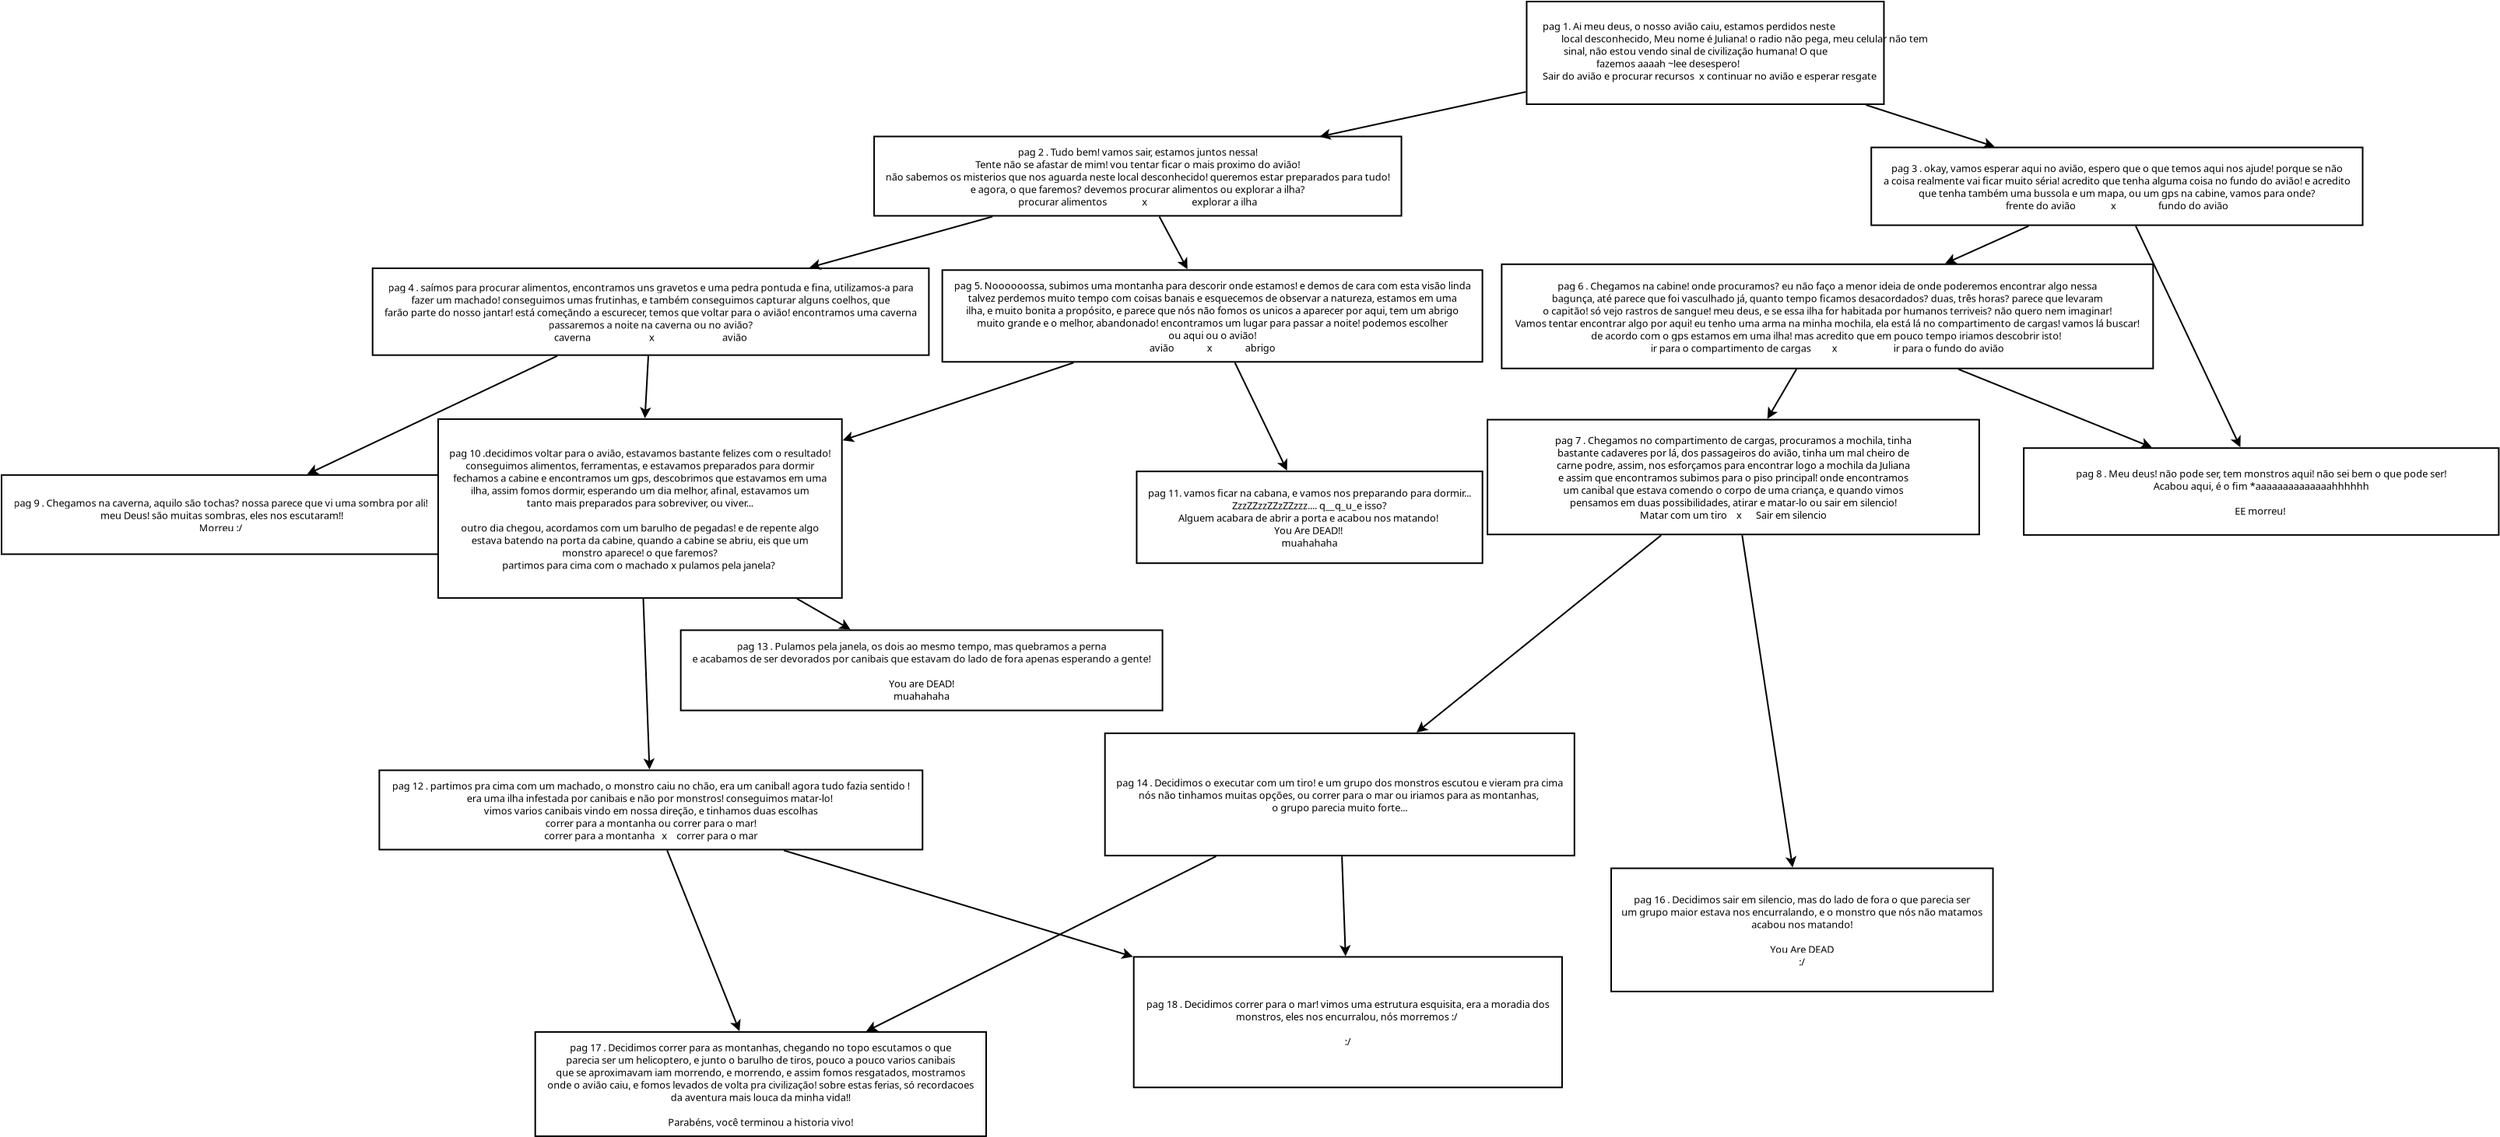 <?xml version="1.0" encoding="UTF-8"?>
<dia:diagram xmlns:dia="http://www.lysator.liu.se/~alla/dia/">
  <dia:layer name="Segundo Plano" visible="true" active="true">
    <dia:object type="Flowchart - Box" version="0" id="O0">
      <dia:attribute name="obj_pos">
        <dia:point val="25,-1.7"/>
      </dia:attribute>
      <dia:attribute name="obj_bb">
        <dia:rectangle val="24.95,-1.75;48,4.95"/>
      </dia:attribute>
      <dia:attribute name="elem_corner">
        <dia:point val="25,-1.7"/>
      </dia:attribute>
      <dia:attribute name="elem_width">
        <dia:real val="22.95"/>
      </dia:attribute>
      <dia:attribute name="elem_height">
        <dia:real val="6.6"/>
      </dia:attribute>
      <dia:attribute name="show_background">
        <dia:boolean val="true"/>
      </dia:attribute>
      <dia:attribute name="padding">
        <dia:real val="0.5"/>
      </dia:attribute>
      <dia:attribute name="text">
        <dia:composite type="text">
          <dia:attribute name="string">
            <dia:string>##</dia:string>
          </dia:attribute>
          <dia:attribute name="font">
            <dia:font family="sans" style="0" name="Helvetica"/>
          </dia:attribute>
          <dia:attribute name="height">
            <dia:real val="0.8"/>
          </dia:attribute>
          <dia:attribute name="pos">
            <dia:point val="36.475,1.84"/>
          </dia:attribute>
          <dia:attribute name="color">
            <dia:color val="#000000"/>
          </dia:attribute>
          <dia:attribute name="alignment">
            <dia:enum val="1"/>
          </dia:attribute>
        </dia:composite>
      </dia:attribute>
    </dia:object>
    <dia:object type="Standard - Text" version="1" id="O1">
      <dia:attribute name="obj_pos">
        <dia:point val="26.025,0.125"/>
      </dia:attribute>
      <dia:attribute name="obj_bb">
        <dia:rectangle val="26.025,-0.534;50.387,3.496"/>
      </dia:attribute>
      <dia:attribute name="text">
        <dia:composite type="text">
          <dia:attribute name="string">
            <dia:string>#pag 1. Ai meu deus, o nosso avião caiu, estamos perdidos neste
        local desconhecido, Meu nome é Juliana! o radio não pega, meu celular não tem
         sinal, não estou vendo sinal de civilização humana! O que
                       fazemos aaaah ~lee desespero!
Sair do avião e procurar recursos  x continuar no avião e esperar resgate #</dia:string>
          </dia:attribute>
          <dia:attribute name="font">
            <dia:font family="sans" style="0" name="Helvetica"/>
          </dia:attribute>
          <dia:attribute name="height">
            <dia:real val="0.8"/>
          </dia:attribute>
          <dia:attribute name="pos">
            <dia:point val="26.025,0.125"/>
          </dia:attribute>
          <dia:attribute name="color">
            <dia:color val="#000000"/>
          </dia:attribute>
          <dia:attribute name="alignment">
            <dia:enum val="0"/>
          </dia:attribute>
        </dia:composite>
      </dia:attribute>
      <dia:attribute name="valign">
        <dia:enum val="3"/>
      </dia:attribute>
    </dia:object>
    <dia:object type="Flowchart - Box" version="0" id="O2">
      <dia:attribute name="obj_pos">
        <dia:point val="-15.914,6.975"/>
      </dia:attribute>
      <dia:attribute name="obj_bb">
        <dia:rectangle val="-15.963,6.925;15.999,12.125"/>
      </dia:attribute>
      <dia:attribute name="elem_corner">
        <dia:point val="-15.914,6.975"/>
      </dia:attribute>
      <dia:attribute name="elem_width">
        <dia:real val="31.863"/>
      </dia:attribute>
      <dia:attribute name="elem_height">
        <dia:real val="5.1"/>
      </dia:attribute>
      <dia:attribute name="show_background">
        <dia:boolean val="true"/>
      </dia:attribute>
      <dia:attribute name="padding">
        <dia:real val="0.5"/>
      </dia:attribute>
      <dia:attribute name="text">
        <dia:composite type="text">
          <dia:attribute name="string">
            <dia:string>#pag 2 . Tudo bem! vamos sair, estamos juntos nessa!
Tente não se afastar de mim! vou tentar ficar o mais proximo do avião!
não sabemos os misterios que nos aguarda neste local desconhecido! queremos estar preparados para tudo!
e agora, o que faremos? devemos procurar alimentos ou explorar a ilha?
procurar alimentos               x                   explorar a ilha#</dia:string>
          </dia:attribute>
          <dia:attribute name="font">
            <dia:font family="sans" style="0" name="Helvetica"/>
          </dia:attribute>
          <dia:attribute name="height">
            <dia:real val="0.8"/>
          </dia:attribute>
          <dia:attribute name="pos">
            <dia:point val="0.018,8.165"/>
          </dia:attribute>
          <dia:attribute name="color">
            <dia:color val="#000000"/>
          </dia:attribute>
          <dia:attribute name="alignment">
            <dia:enum val="1"/>
          </dia:attribute>
        </dia:composite>
      </dia:attribute>
    </dia:object>
    <dia:object type="Standard - Line" version="0" id="O3">
      <dia:attribute name="obj_pos">
        <dia:point val="24.95,4.105"/>
      </dia:attribute>
      <dia:attribute name="obj_bb">
        <dia:rectangle val="11.586,4.046;25.01,7.21"/>
      </dia:attribute>
      <dia:attribute name="conn_endpoints">
        <dia:point val="24.95,4.105"/>
        <dia:point val="11.695,6.986"/>
      </dia:attribute>
      <dia:attribute name="numcp">
        <dia:int val="1"/>
      </dia:attribute>
      <dia:attribute name="end_arrow">
        <dia:enum val="22"/>
      </dia:attribute>
      <dia:attribute name="end_arrow_length">
        <dia:real val="0.5"/>
      </dia:attribute>
      <dia:attribute name="end_arrow_width">
        <dia:real val="0.5"/>
      </dia:attribute>
      <dia:connections>
        <dia:connection handle="0" to="O0" connection="16"/>
        <dia:connection handle="1" to="O2" connection="16"/>
      </dia:connections>
    </dia:object>
    <dia:object type="Flowchart - Box" version="0" id="O4">
      <dia:attribute name="obj_pos">
        <dia:point val="47.937,7.679"/>
      </dia:attribute>
      <dia:attribute name="obj_bb">
        <dia:rectangle val="47.887,7.629;77.955,12.729"/>
      </dia:attribute>
      <dia:attribute name="elem_corner">
        <dia:point val="47.937,7.679"/>
      </dia:attribute>
      <dia:attribute name="elem_width">
        <dia:real val="29.968"/>
      </dia:attribute>
      <dia:attribute name="elem_height">
        <dia:real val="5"/>
      </dia:attribute>
      <dia:attribute name="show_background">
        <dia:boolean val="true"/>
      </dia:attribute>
      <dia:attribute name="padding">
        <dia:real val="0.5"/>
      </dia:attribute>
      <dia:attribute name="text">
        <dia:composite type="text">
          <dia:attribute name="string">
            <dia:string>#pag 3 . okay, vamos esperar aqui no avião, espero que o que temos aqui nos ajude! porque se não
a coisa realmente vai ficar muito séria! acredito que tenha alguma coisa no fundo do avião! e acredito
que tenha também uma bussola e um mapa, ou um gps na cabine, vamos para onde?
frente do avião               x                  fundo do avião#</dia:string>
          </dia:attribute>
          <dia:attribute name="font">
            <dia:font family="sans" style="0" name="Helvetica"/>
          </dia:attribute>
          <dia:attribute name="height">
            <dia:real val="0.8"/>
          </dia:attribute>
          <dia:attribute name="pos">
            <dia:point val="62.921,9.219"/>
          </dia:attribute>
          <dia:attribute name="color">
            <dia:color val="#000000"/>
          </dia:attribute>
          <dia:attribute name="alignment">
            <dia:enum val="1"/>
          </dia:attribute>
        </dia:composite>
      </dia:attribute>
    </dia:object>
    <dia:object type="Flowchart - Box" version="0" id="O5">
      <dia:attribute name="obj_pos">
        <dia:point val="56.934,27.008"/>
      </dia:attribute>
      <dia:attribute name="obj_bb">
        <dia:rectangle val="56.884,26.958;87.496,32.643"/>
      </dia:attribute>
      <dia:attribute name="elem_corner">
        <dia:point val="56.934,27.008"/>
      </dia:attribute>
      <dia:attribute name="elem_width">
        <dia:real val="30.513"/>
      </dia:attribute>
      <dia:attribute name="elem_height">
        <dia:real val="5.585"/>
      </dia:attribute>
      <dia:attribute name="show_background">
        <dia:boolean val="true"/>
      </dia:attribute>
      <dia:attribute name="padding">
        <dia:real val="0.5"/>
      </dia:attribute>
      <dia:attribute name="text">
        <dia:composite type="text">
          <dia:attribute name="string">
            <dia:string>#pag 8 . Meu deus! não pode ser, tem monstros aqui! não sei bem o que pode ser!
Acabou aqui, é o fim *aaaaaaaaaaaaaahhhhhh

EE morreu! #</dia:string>
          </dia:attribute>
          <dia:attribute name="font">
            <dia:font family="sans" style="0" name="Helvetica"/>
          </dia:attribute>
          <dia:attribute name="height">
            <dia:real val="0.8"/>
          </dia:attribute>
          <dia:attribute name="pos">
            <dia:point val="72.19,28.841"/>
          </dia:attribute>
          <dia:attribute name="color">
            <dia:color val="#000000"/>
          </dia:attribute>
          <dia:attribute name="alignment">
            <dia:enum val="1"/>
          </dia:attribute>
        </dia:composite>
      </dia:attribute>
    </dia:object>
    <dia:object type="Flowchart - Box" version="0" id="O6">
      <dia:attribute name="obj_pos">
        <dia:point val="24.404,15.188"/>
      </dia:attribute>
      <dia:attribute name="obj_bb">
        <dia:rectangle val="24.354,15.138;64.284,21.938"/>
      </dia:attribute>
      <dia:attribute name="elem_corner">
        <dia:point val="24.404,15.188"/>
      </dia:attribute>
      <dia:attribute name="elem_width">
        <dia:real val="39.83"/>
      </dia:attribute>
      <dia:attribute name="elem_height">
        <dia:real val="6.7"/>
      </dia:attribute>
      <dia:attribute name="show_background">
        <dia:boolean val="true"/>
      </dia:attribute>
      <dia:attribute name="padding">
        <dia:real val="0.5"/>
      </dia:attribute>
      <dia:attribute name="text">
        <dia:composite type="text">
          <dia:attribute name="string">
            <dia:string>#pag 6 . Chegamos na cabine! onde procuramos? eu não faço a menor ideia de onde poderemos encontrar algo nessa
bagunça, até parece que foi vasculhado já, quanto tempo ficamos desacordados? duas, três horas? parece que levaram
o capitão! só vejo rastros de sangue! meu deus, e se essa ilha for habitada por humanos terriveis? não quero nem imaginar!
Vamos tentar encontrar algo por aqui! eu tenho uma arma na minha mochila, ela está lá no compartimento de cargas! vamos lá buscar!
de acordo com o gps estamos em uma ilha! mas acredito que em pouco tempo iriamos descobrir isto! 
ir para o compartimento de cargas         x                        ir para o fundo do avião#</dia:string>
          </dia:attribute>
          <dia:attribute name="font">
            <dia:font family="sans" style="0" name="Helvetica"/>
          </dia:attribute>
          <dia:attribute name="height">
            <dia:real val="0.8"/>
          </dia:attribute>
          <dia:attribute name="pos">
            <dia:point val="44.319,16.778"/>
          </dia:attribute>
          <dia:attribute name="color">
            <dia:color val="#000000"/>
          </dia:attribute>
          <dia:attribute name="alignment">
            <dia:enum val="1"/>
          </dia:attribute>
        </dia:composite>
      </dia:attribute>
    </dia:object>
    <dia:object type="Flowchart - Box" version="0" id="O7">
      <dia:attribute name="obj_pos">
        <dia:point val="-11.562,15.564"/>
      </dia:attribute>
      <dia:attribute name="obj_bb">
        <dia:rectangle val="-11.612,15.514;21.231,21.514"/>
      </dia:attribute>
      <dia:attribute name="elem_corner">
        <dia:point val="-11.562,15.564"/>
      </dia:attribute>
      <dia:attribute name="elem_width">
        <dia:real val="32.742"/>
      </dia:attribute>
      <dia:attribute name="elem_height">
        <dia:real val="5.9"/>
      </dia:attribute>
      <dia:attribute name="show_background">
        <dia:boolean val="true"/>
      </dia:attribute>
      <dia:attribute name="padding">
        <dia:real val="0.5"/>
      </dia:attribute>
      <dia:attribute name="text">
        <dia:composite type="text">
          <dia:attribute name="string">
            <dia:string>#pag 5. Noooooossa, subimos uma montanha para descorir onde estamos! e demos de cara com esta visão linda
talvez perdemos muito tempo com coisas banais e esquecemos de observar a natureza, estamos em uma
ilha, e muito bonita a propósito, e parece que nós não fomos os unicos a aparecer por aqui, tem um abrigo
muito grande e o melhor, abandonado! encontramos um lugar para passar a noite! podemos escolher
ou aqui ou o avião!
avião              x              abrigo#</dia:string>
          </dia:attribute>
          <dia:attribute name="font">
            <dia:font family="sans" style="0" name="Helvetica"/>
          </dia:attribute>
          <dia:attribute name="height">
            <dia:real val="0.8"/>
          </dia:attribute>
          <dia:attribute name="pos">
            <dia:point val="4.81,16.754"/>
          </dia:attribute>
          <dia:attribute name="color">
            <dia:color val="#000000"/>
          </dia:attribute>
          <dia:attribute name="alignment">
            <dia:enum val="1"/>
          </dia:attribute>
        </dia:composite>
      </dia:attribute>
    </dia:object>
    <dia:object type="Flowchart - Box" version="0" id="O8">
      <dia:attribute name="obj_pos">
        <dia:point val="-48.261,15.447"/>
      </dia:attribute>
      <dia:attribute name="obj_bb">
        <dia:rectangle val="-48.311,15.397;-14.229,21.082"/>
      </dia:attribute>
      <dia:attribute name="elem_corner">
        <dia:point val="-48.261,15.447"/>
      </dia:attribute>
      <dia:attribute name="elem_width">
        <dia:real val="33.983"/>
      </dia:attribute>
      <dia:attribute name="elem_height">
        <dia:real val="5.585"/>
      </dia:attribute>
      <dia:attribute name="border_width">
        <dia:real val="0.1"/>
      </dia:attribute>
      <dia:attribute name="show_background">
        <dia:boolean val="true"/>
      </dia:attribute>
      <dia:attribute name="padding">
        <dia:real val="0.5"/>
      </dia:attribute>
      <dia:attribute name="text">
        <dia:composite type="text">
          <dia:attribute name="string">
            <dia:string>#pag 4 . saímos para procurar alimentos, encontramos uns gravetos e uma pedra pontuda e fina, utilizamos-a para
fazer um machado! conseguimos umas frutinhas, e também conseguimos capturar alguns coelhos, que
farão parte do nosso jantar! está começãndo a escurecer, temos que voltar para o avião! encontramos uma caverna
passaremos a noite na caverna ou no avião?
caverna                         x                             avião#</dia:string>
          </dia:attribute>
          <dia:attribute name="font">
            <dia:font family="sans" style="0" name="Helvetica"/>
          </dia:attribute>
          <dia:attribute name="height">
            <dia:real val="0.8"/>
          </dia:attribute>
          <dia:attribute name="pos">
            <dia:point val="-31.27,16.88"/>
          </dia:attribute>
          <dia:attribute name="color">
            <dia:color val="#000000"/>
          </dia:attribute>
          <dia:attribute name="alignment">
            <dia:enum val="1"/>
          </dia:attribute>
        </dia:composite>
      </dia:attribute>
    </dia:object>
    <dia:object type="Standard - Line" version="0" id="O9">
      <dia:attribute name="obj_pos">
        <dia:point val="-9.318,12.125"/>
      </dia:attribute>
      <dia:attribute name="obj_bb">
        <dia:rectangle val="-21.171,12.063;-9.256,15.581"/>
      </dia:attribute>
      <dia:attribute name="conn_endpoints">
        <dia:point val="-9.318,12.125"/>
        <dia:point val="-21.063,15.397"/>
      </dia:attribute>
      <dia:attribute name="numcp">
        <dia:int val="1"/>
      </dia:attribute>
      <dia:attribute name="end_arrow">
        <dia:enum val="22"/>
      </dia:attribute>
      <dia:attribute name="end_arrow_length">
        <dia:real val="0.5"/>
      </dia:attribute>
      <dia:attribute name="end_arrow_width">
        <dia:real val="0.5"/>
      </dia:attribute>
      <dia:connections>
        <dia:connection handle="0" to="O2" connection="16"/>
        <dia:connection handle="1" to="O8" connection="16"/>
      </dia:connections>
    </dia:object>
    <dia:object type="Standard - Line" version="0" id="O10">
      <dia:attribute name="obj_pos">
        <dia:point val="1.403,12.124"/>
      </dia:attribute>
      <dia:attribute name="obj_bb">
        <dia:rectangle val="1.336,12.057;3.281,15.614"/>
      </dia:attribute>
      <dia:attribute name="conn_endpoints">
        <dia:point val="1.403,12.124"/>
        <dia:point val="3.211,15.515"/>
      </dia:attribute>
      <dia:attribute name="numcp">
        <dia:int val="1"/>
      </dia:attribute>
      <dia:attribute name="end_arrow">
        <dia:enum val="22"/>
      </dia:attribute>
      <dia:attribute name="end_arrow_length">
        <dia:real val="0.5"/>
      </dia:attribute>
      <dia:attribute name="end_arrow_width">
        <dia:real val="0.5"/>
      </dia:attribute>
      <dia:connections>
        <dia:connection handle="0" to="O2" connection="16"/>
        <dia:connection handle="1" to="O7" connection="16"/>
      </dia:connections>
    </dia:object>
    <dia:object type="Standard - Line" version="0" id="O11">
      <dia:attribute name="obj_pos">
        <dia:point val="57.248,12.728"/>
      </dia:attribute>
      <dia:attribute name="obj_bb">
        <dia:rectangle val="51.784,12.662;57.315,15.231"/>
      </dia:attribute>
      <dia:attribute name="conn_endpoints">
        <dia:point val="57.248,12.728"/>
        <dia:point val="51.886,15.138"/>
      </dia:attribute>
      <dia:attribute name="numcp">
        <dia:int val="1"/>
      </dia:attribute>
      <dia:attribute name="end_arrow">
        <dia:enum val="22"/>
      </dia:attribute>
      <dia:attribute name="end_arrow_length">
        <dia:real val="0.5"/>
      </dia:attribute>
      <dia:attribute name="end_arrow_width">
        <dia:real val="0.5"/>
      </dia:attribute>
      <dia:connections>
        <dia:connection handle="0" to="O4" connection="16"/>
        <dia:connection handle="1" to="O6" connection="16"/>
      </dia:connections>
    </dia:object>
    <dia:object type="Standard - Line" version="0" id="O12">
      <dia:attribute name="obj_pos">
        <dia:point val="64.125,12.729"/>
      </dia:attribute>
      <dia:attribute name="obj_bb">
        <dia:rectangle val="64.059,12.662;70.93,27.06"/>
      </dia:attribute>
      <dia:attribute name="conn_endpoints">
        <dia:point val="64.125,12.729"/>
        <dia:point val="70.848,26.959"/>
      </dia:attribute>
      <dia:attribute name="numcp">
        <dia:int val="1"/>
      </dia:attribute>
      <dia:attribute name="end_arrow">
        <dia:enum val="22"/>
      </dia:attribute>
      <dia:attribute name="end_arrow_length">
        <dia:real val="0.5"/>
      </dia:attribute>
      <dia:attribute name="end_arrow_width">
        <dia:real val="0.5"/>
      </dia:attribute>
      <dia:connections>
        <dia:connection handle="0" to="O4" connection="16"/>
        <dia:connection handle="1" to="O5" connection="16"/>
      </dia:connections>
    </dia:object>
    <dia:object type="Standard - Line" version="0" id="O13">
      <dia:attribute name="obj_pos">
        <dia:point val="46.801,4.95"/>
      </dia:attribute>
      <dia:attribute name="obj_bb">
        <dia:rectangle val="46.738,4.887;55.168,7.785"/>
      </dia:attribute>
      <dia:attribute name="conn_endpoints">
        <dia:point val="46.801,4.95"/>
        <dia:point val="55.062,7.63"/>
      </dia:attribute>
      <dia:attribute name="numcp">
        <dia:int val="1"/>
      </dia:attribute>
      <dia:attribute name="end_arrow">
        <dia:enum val="22"/>
      </dia:attribute>
      <dia:attribute name="end_arrow_length">
        <dia:real val="0.5"/>
      </dia:attribute>
      <dia:attribute name="end_arrow_width">
        <dia:real val="0.5"/>
      </dia:attribute>
      <dia:connections>
        <dia:connection handle="0" to="O0" connection="16"/>
        <dia:connection handle="1" to="O4" connection="16"/>
      </dia:connections>
    </dia:object>
    <dia:object type="Flowchart - Box" version="0" id="O14">
      <dia:attribute name="obj_pos">
        <dia:point val="-72.338,28.74"/>
      </dia:attribute>
      <dia:attribute name="obj_bb">
        <dia:rectangle val="-72.388,28.69;-45.253,33.877"/>
      </dia:attribute>
      <dia:attribute name="elem_corner">
        <dia:point val="-72.338,28.74"/>
      </dia:attribute>
      <dia:attribute name="elem_width">
        <dia:real val="27.035"/>
      </dia:attribute>
      <dia:attribute name="elem_height">
        <dia:real val="5.088"/>
      </dia:attribute>
      <dia:attribute name="show_background">
        <dia:boolean val="true"/>
      </dia:attribute>
      <dia:attribute name="padding">
        <dia:real val="0.5"/>
      </dia:attribute>
      <dia:attribute name="text">
        <dia:composite type="text">
          <dia:attribute name="string">
            <dia:string>#pag 9 . Chegamos na caverna, aquilo são tochas? nossa parece que vi uma sombra por ali! 
meu Deus! são muitas sombras, eles nos escutaram!!
Morreu :/ #</dia:string>
          </dia:attribute>
          <dia:attribute name="font">
            <dia:font family="sans" style="0" name="Helvetica"/>
          </dia:attribute>
          <dia:attribute name="height">
            <dia:real val="0.8"/>
          </dia:attribute>
          <dia:attribute name="pos">
            <dia:point val="-58.821,30.724"/>
          </dia:attribute>
          <dia:attribute name="color">
            <dia:color val="#000000"/>
          </dia:attribute>
          <dia:attribute name="alignment">
            <dia:enum val="1"/>
          </dia:attribute>
        </dia:composite>
      </dia:attribute>
    </dia:object>
    <dia:object type="Standard - Line" version="0" id="O15">
      <dia:attribute name="obj_pos">
        <dia:point val="-37.274,21.082"/>
      </dia:attribute>
      <dia:attribute name="obj_bb">
        <dia:rectangle val="-53.442,21.016;-37.208,28.771"/>
      </dia:attribute>
      <dia:attribute name="conn_endpoints">
        <dia:point val="-37.274,21.082"/>
        <dia:point val="-53.341,28.689"/>
      </dia:attribute>
      <dia:attribute name="numcp">
        <dia:int val="1"/>
      </dia:attribute>
      <dia:attribute name="end_arrow">
        <dia:enum val="22"/>
      </dia:attribute>
      <dia:attribute name="end_arrow_length">
        <dia:real val="0.5"/>
      </dia:attribute>
      <dia:attribute name="end_arrow_width">
        <dia:real val="0.5"/>
      </dia:attribute>
      <dia:connections>
        <dia:connection handle="0" to="O8" connection="16"/>
        <dia:connection handle="1" to="O14" connection="16"/>
      </dia:connections>
    </dia:object>
    <dia:object type="Flowchart - Box" version="0" id="O16">
      <dia:attribute name="obj_pos">
        <dia:point val="-44.284,25.144"/>
      </dia:attribute>
      <dia:attribute name="obj_bb">
        <dia:rectangle val="-44.334,25.094;-19.581,36.694"/>
      </dia:attribute>
      <dia:attribute name="elem_corner">
        <dia:point val="-44.284,25.144"/>
      </dia:attribute>
      <dia:attribute name="elem_width">
        <dia:real val="24.653"/>
      </dia:attribute>
      <dia:attribute name="elem_height">
        <dia:real val="11.5"/>
      </dia:attribute>
      <dia:attribute name="show_background">
        <dia:boolean val="true"/>
      </dia:attribute>
      <dia:attribute name="padding">
        <dia:real val="0.5"/>
      </dia:attribute>
      <dia:attribute name="text">
        <dia:composite type="text">
          <dia:attribute name="string">
            <dia:string>#pag 10 .decidimos voltar para o avião, estavamos bastante felizes com o resultado!
conseguimos alimentos, ferramentas, e estavamos preparados para dormir
fechamos a cabine e encontramos um gps, descobrimos que estavamos em uma
ilha, assim fomos dormir, esperando um dia melhor, afinal, estavamos um
tanto mais preparados para sobreviver, ou viver...

outro dia chegou, acordamos com um barulho de pegadas! e de repente algo
estava batendo na porta da cabine, quando a cabine se abriu, eis que um
monstro aparece! o que faremos?
partimos para cima com o machado x pulamos pela janela? #</dia:string>
          </dia:attribute>
          <dia:attribute name="font">
            <dia:font family="sans" style="0" name="Helvetica"/>
          </dia:attribute>
          <dia:attribute name="height">
            <dia:real val="0.8"/>
          </dia:attribute>
          <dia:attribute name="pos">
            <dia:point val="-31.957,27.534"/>
          </dia:attribute>
          <dia:attribute name="color">
            <dia:color val="#000000"/>
          </dia:attribute>
          <dia:attribute name="alignment">
            <dia:enum val="1"/>
          </dia:attribute>
        </dia:composite>
      </dia:attribute>
    </dia:object>
    <dia:object type="Standard - Line" version="0" id="O17">
      <dia:attribute name="obj_pos">
        <dia:point val="-31.424,21.082"/>
      </dia:attribute>
      <dia:attribute name="obj_bb">
        <dia:rectangle val="-31.971,21.03;-31.248,25.206"/>
      </dia:attribute>
      <dia:attribute name="conn_endpoints">
        <dia:point val="-31.424,21.082"/>
        <dia:point val="-31.642,25.094"/>
      </dia:attribute>
      <dia:attribute name="numcp">
        <dia:int val="1"/>
      </dia:attribute>
      <dia:attribute name="end_arrow">
        <dia:enum val="22"/>
      </dia:attribute>
      <dia:attribute name="end_arrow_length">
        <dia:real val="0.5"/>
      </dia:attribute>
      <dia:attribute name="end_arrow_width">
        <dia:real val="0.5"/>
      </dia:attribute>
      <dia:connections>
        <dia:connection handle="0" to="O8" connection="16"/>
        <dia:connection handle="1" to="O16" connection="16"/>
      </dia:connections>
    </dia:object>
    <dia:object type="Standard - Line" version="0" id="O18">
      <dia:attribute name="obj_pos">
        <dia:point val="-4.101,21.514"/>
      </dia:attribute>
      <dia:attribute name="obj_bb">
        <dia:rectangle val="-19.687,21.451;-4.037,26.875"/>
      </dia:attribute>
      <dia:attribute name="conn_endpoints">
        <dia:point val="-4.101,21.514"/>
        <dia:point val="-19.581,26.726"/>
      </dia:attribute>
      <dia:attribute name="numcp">
        <dia:int val="1"/>
      </dia:attribute>
      <dia:attribute name="end_arrow">
        <dia:enum val="22"/>
      </dia:attribute>
      <dia:attribute name="end_arrow_length">
        <dia:real val="0.5"/>
      </dia:attribute>
      <dia:attribute name="end_arrow_width">
        <dia:real val="0.5"/>
      </dia:attribute>
      <dia:connections>
        <dia:connection handle="0" to="O7" connection="16"/>
        <dia:connection handle="1" to="O16" connection="16"/>
      </dia:connections>
    </dia:object>
    <dia:object type="Flowchart - Box" version="0" id="O19">
      <dia:attribute name="obj_pos">
        <dia:point val="0.427,28.508"/>
      </dia:attribute>
      <dia:attribute name="obj_bb">
        <dia:rectangle val="0.377,28.458;21.732,34.458"/>
      </dia:attribute>
      <dia:attribute name="elem_corner">
        <dia:point val="0.427,28.508"/>
      </dia:attribute>
      <dia:attribute name="elem_width">
        <dia:real val="21.255"/>
      </dia:attribute>
      <dia:attribute name="elem_height">
        <dia:real val="5.9"/>
      </dia:attribute>
      <dia:attribute name="show_background">
        <dia:boolean val="true"/>
      </dia:attribute>
      <dia:attribute name="padding">
        <dia:real val="0.5"/>
      </dia:attribute>
      <dia:attribute name="text">
        <dia:composite type="text">
          <dia:attribute name="string">
            <dia:string>#pag 11. vamos ficar na cabana, e vamos nos preparando para dormir...
ZzzZZzzZZzZZzzz.... q__q_u_e isso?
Alguem acabara de abrir a porta e acabou nos matando! 
You Are DEAD!! 
muahahaha#</dia:string>
          </dia:attribute>
          <dia:attribute name="font">
            <dia:font family="sans" style="0" name="Helvetica"/>
          </dia:attribute>
          <dia:attribute name="height">
            <dia:real val="0.8"/>
          </dia:attribute>
          <dia:attribute name="pos">
            <dia:point val="11.055,30.098"/>
          </dia:attribute>
          <dia:attribute name="color">
            <dia:color val="#000000"/>
          </dia:attribute>
          <dia:attribute name="alignment">
            <dia:enum val="1"/>
          </dia:attribute>
        </dia:composite>
      </dia:attribute>
    </dia:object>
    <dia:object type="Standard - Line" version="0" id="O20">
      <dia:attribute name="obj_pos">
        <dia:point val="6.257,21.514"/>
      </dia:attribute>
      <dia:attribute name="obj_bb">
        <dia:rectangle val="6.19,21.447;9.685,28.559"/>
      </dia:attribute>
      <dia:attribute name="conn_endpoints">
        <dia:point val="6.257,21.514"/>
        <dia:point val="9.607,28.458"/>
      </dia:attribute>
      <dia:attribute name="numcp">
        <dia:int val="1"/>
      </dia:attribute>
      <dia:attribute name="end_arrow">
        <dia:enum val="22"/>
      </dia:attribute>
      <dia:attribute name="end_arrow_length">
        <dia:real val="0.5"/>
      </dia:attribute>
      <dia:attribute name="end_arrow_width">
        <dia:real val="0.5"/>
      </dia:attribute>
      <dia:connections>
        <dia:connection handle="0" to="O7" connection="16"/>
        <dia:connection handle="1" to="O19" connection="16"/>
      </dia:connections>
    </dia:object>
    <dia:object type="Flowchart - Box" version="0" id="O21">
      <dia:attribute name="obj_pos">
        <dia:point val="22.482,25.181"/>
      </dia:attribute>
      <dia:attribute name="obj_bb">
        <dia:rectangle val="22.432,25.131;54.119,32.61"/>
      </dia:attribute>
      <dia:attribute name="elem_corner">
        <dia:point val="22.482,25.181"/>
      </dia:attribute>
      <dia:attribute name="elem_width">
        <dia:real val="31.588"/>
      </dia:attribute>
      <dia:attribute name="elem_height">
        <dia:real val="7.38"/>
      </dia:attribute>
      <dia:attribute name="show_background">
        <dia:boolean val="true"/>
      </dia:attribute>
      <dia:attribute name="padding">
        <dia:real val="0.5"/>
      </dia:attribute>
      <dia:attribute name="text">
        <dia:composite type="text">
          <dia:attribute name="string">
            <dia:string>#pag 7 . Chegamos no compartimento de cargas, procuramos a mochila, tinha
bastante cadaveres por lá, dos passageiros do avião, tinha um mal cheiro de
carne podre, assim, nos esforçamos para encontrar logo a mochila da Juliana
e assim que encontramos subimos para o piso principal! onde encontramos
um canibal que estava comendo o corpo de uma criança, e quando vimos
pensamos em duas possibilidades, atirar e matar-lo ou sair em silencio!
Matar com um tiro    x      Sair em silencio#</dia:string>
          </dia:attribute>
          <dia:attribute name="font">
            <dia:font family="sans" style="0" name="Helvetica"/>
          </dia:attribute>
          <dia:attribute name="height">
            <dia:real val="0.8"/>
          </dia:attribute>
          <dia:attribute name="pos">
            <dia:point val="38.275,26.71"/>
          </dia:attribute>
          <dia:attribute name="color">
            <dia:color val="#000000"/>
          </dia:attribute>
          <dia:attribute name="alignment">
            <dia:enum val="1"/>
          </dia:attribute>
        </dia:composite>
      </dia:attribute>
    </dia:object>
    <dia:object type="Standard - Line" version="0" id="O22">
      <dia:attribute name="obj_pos">
        <dia:point val="42.333,21.933"/>
      </dia:attribute>
      <dia:attribute name="obj_bb">
        <dia:rectangle val="40.394,21.865;42.401,25.227"/>
      </dia:attribute>
      <dia:attribute name="conn_endpoints">
        <dia:point val="42.333,21.933"/>
        <dia:point val="40.463,25.13"/>
      </dia:attribute>
      <dia:attribute name="numcp">
        <dia:int val="1"/>
      </dia:attribute>
      <dia:attribute name="end_arrow">
        <dia:enum val="22"/>
      </dia:attribute>
      <dia:attribute name="end_arrow_length">
        <dia:real val="0.5"/>
      </dia:attribute>
      <dia:attribute name="end_arrow_width">
        <dia:real val="0.5"/>
      </dia:attribute>
      <dia:connections>
        <dia:connection handle="0" to="O6" connection="16"/>
        <dia:connection handle="1" to="O21" connection="16"/>
      </dia:connections>
    </dia:object>
    <dia:object type="Standard - Line" version="0" id="O23">
      <dia:attribute name="obj_pos">
        <dia:point val="52.733,21.939"/>
      </dia:attribute>
      <dia:attribute name="obj_bb">
        <dia:rectangle val="52.668,21.873;65.265,27.075"/>
      </dia:attribute>
      <dia:attribute name="conn_endpoints">
        <dia:point val="52.733,21.939"/>
        <dia:point val="65.161,26.96"/>
      </dia:attribute>
      <dia:attribute name="numcp">
        <dia:int val="1"/>
      </dia:attribute>
      <dia:attribute name="end_arrow">
        <dia:enum val="22"/>
      </dia:attribute>
      <dia:attribute name="end_arrow_length">
        <dia:real val="0.5"/>
      </dia:attribute>
      <dia:attribute name="end_arrow_width">
        <dia:real val="0.5"/>
      </dia:attribute>
      <dia:connections>
        <dia:connection handle="0" to="O6" connection="16"/>
        <dia:connection handle="1" to="O5" connection="16"/>
      </dia:connections>
    </dia:object>
    <dia:object type="Flowchart - Box" version="0" id="O24">
      <dia:attribute name="obj_pos">
        <dia:point val="-47.969,47.723"/>
      </dia:attribute>
      <dia:attribute name="obj_bb">
        <dia:rectangle val="-48.019,47.673;-14.497,52.873"/>
      </dia:attribute>
      <dia:attribute name="elem_corner">
        <dia:point val="-47.969,47.723"/>
      </dia:attribute>
      <dia:attribute name="elem_width">
        <dia:real val="33.423"/>
      </dia:attribute>
      <dia:attribute name="elem_height">
        <dia:real val="5.1"/>
      </dia:attribute>
      <dia:attribute name="show_background">
        <dia:boolean val="true"/>
      </dia:attribute>
      <dia:attribute name="padding">
        <dia:real val="0.5"/>
      </dia:attribute>
      <dia:attribute name="text">
        <dia:composite type="text">
          <dia:attribute name="string">
            <dia:string>#pag 12 . partimos pra cima com um machado, o monstro caiu no chão, era um canibal! agora tudo fazia sentido !
era uma ilha infestada por canibais e não por monstros! conseguimos matar-lo! 
vimos varios canibais vindo em nossa direção, e tinhamos duas escolhas
correr para a montanha ou correr para o mar!
correr para a montanha   x    correr para o mar#</dia:string>
          </dia:attribute>
          <dia:attribute name="font">
            <dia:font family="sans" style="0" name="Helvetica"/>
          </dia:attribute>
          <dia:attribute name="height">
            <dia:real val="0.8"/>
          </dia:attribute>
          <dia:attribute name="pos">
            <dia:point val="-31.258,48.913"/>
          </dia:attribute>
          <dia:attribute name="color">
            <dia:color val="#000000"/>
          </dia:attribute>
          <dia:attribute name="alignment">
            <dia:enum val="1"/>
          </dia:attribute>
        </dia:composite>
      </dia:attribute>
    </dia:object>
    <dia:object type="Flowchart - Box" version="0" id="O25">
      <dia:attribute name="obj_pos">
        <dia:point val="-28.527,38.717"/>
      </dia:attribute>
      <dia:attribute name="obj_bb">
        <dia:rectangle val="-28.577,38.667;0.841,43.926"/>
      </dia:attribute>
      <dia:attribute name="elem_corner">
        <dia:point val="-28.527,38.717"/>
      </dia:attribute>
      <dia:attribute name="elem_width">
        <dia:real val="29.318"/>
      </dia:attribute>
      <dia:attribute name="elem_height">
        <dia:real val="5.159"/>
      </dia:attribute>
      <dia:attribute name="show_background">
        <dia:boolean val="true"/>
      </dia:attribute>
      <dia:attribute name="padding">
        <dia:real val="0.5"/>
      </dia:attribute>
      <dia:attribute name="text">
        <dia:composite type="text">
          <dia:attribute name="string">
            <dia:string>#pag 13 . Pulamos pela janela, os dois ao mesmo tempo, mas quebramos a perna
e acabamos de ser devorados por canibais que estavam do lado de fora apenas esperando a gente!

You are DEAD!
muahahaha#</dia:string>
          </dia:attribute>
          <dia:attribute name="font">
            <dia:font family="sans" style="0" name="Helvetica"/>
          </dia:attribute>
          <dia:attribute name="height">
            <dia:real val="0.8"/>
          </dia:attribute>
          <dia:attribute name="pos">
            <dia:point val="-13.868,39.936"/>
          </dia:attribute>
          <dia:attribute name="color">
            <dia:color val="#000000"/>
          </dia:attribute>
          <dia:attribute name="alignment">
            <dia:enum val="1"/>
          </dia:attribute>
        </dia:composite>
      </dia:attribute>
    </dia:object>
    <dia:object type="Standard - Line" version="0" id="O26">
      <dia:attribute name="obj_pos">
        <dia:point val="-31.748,36.69"/>
      </dia:attribute>
      <dia:attribute name="obj_bb">
        <dia:rectangle val="-31.8,36.638;-31.012,47.785"/>
      </dia:attribute>
      <dia:attribute name="conn_endpoints">
        <dia:point val="-31.748,36.69"/>
        <dia:point val="-31.352,47.673"/>
      </dia:attribute>
      <dia:attribute name="numcp">
        <dia:int val="1"/>
      </dia:attribute>
      <dia:attribute name="end_arrow">
        <dia:enum val="22"/>
      </dia:attribute>
      <dia:attribute name="end_arrow_length">
        <dia:real val="0.5"/>
      </dia:attribute>
      <dia:attribute name="end_arrow_width">
        <dia:real val="0.5"/>
      </dia:attribute>
      <dia:connections>
        <dia:connection handle="0" to="O16" connection="16"/>
        <dia:connection handle="1" to="O24" connection="16"/>
      </dia:connections>
    </dia:object>
    <dia:object type="Standard - Line" version="0" id="O27">
      <dia:attribute name="obj_pos">
        <dia:point val="-21.879,36.689"/>
      </dia:attribute>
      <dia:attribute name="obj_bb">
        <dia:rectangle val="-21.948,36.621;-18.343,38.736"/>
      </dia:attribute>
      <dia:attribute name="conn_endpoints">
        <dia:point val="-21.879,36.689"/>
        <dia:point val="-18.44,38.667"/>
      </dia:attribute>
      <dia:attribute name="numcp">
        <dia:int val="1"/>
      </dia:attribute>
      <dia:attribute name="end_arrow">
        <dia:enum val="22"/>
      </dia:attribute>
      <dia:attribute name="end_arrow_length">
        <dia:real val="0.5"/>
      </dia:attribute>
      <dia:attribute name="end_arrow_width">
        <dia:real val="0.5"/>
      </dia:attribute>
      <dia:connections>
        <dia:connection handle="0" to="O16" connection="16"/>
        <dia:connection handle="1" to="O25" connection="16"/>
      </dia:connections>
    </dia:object>
    <dia:object type="Flowchart - Box" version="0" id="O28">
      <dia:attribute name="obj_pos">
        <dia:point val="-1.447,45.343"/>
      </dia:attribute>
      <dia:attribute name="obj_bb">
        <dia:rectangle val="-1.497,45.293;27.475,53.259"/>
      </dia:attribute>
      <dia:attribute name="elem_corner">
        <dia:point val="-1.447,45.343"/>
      </dia:attribute>
      <dia:attribute name="elem_width">
        <dia:real val="28.873"/>
      </dia:attribute>
      <dia:attribute name="elem_height">
        <dia:real val="7.865"/>
      </dia:attribute>
      <dia:attribute name="show_background">
        <dia:boolean val="true"/>
      </dia:attribute>
      <dia:attribute name="padding">
        <dia:real val="0.5"/>
      </dia:attribute>
      <dia:attribute name="text">
        <dia:composite type="text">
          <dia:attribute name="string">
            <dia:string>#pag 14 . Decidimos o executar com um tiro! e um grupo dos monstros escutou e vieram pra cima
nós não tinhamos muitas opções, ou correr para o mar ou iriamos para as montanhas, 
o grupo parecia muito forte...#</dia:string>
          </dia:attribute>
          <dia:attribute name="font">
            <dia:font family="sans" style="0" name="Helvetica"/>
          </dia:attribute>
          <dia:attribute name="height">
            <dia:real val="0.8"/>
          </dia:attribute>
          <dia:attribute name="pos">
            <dia:point val="12.989,48.716"/>
          </dia:attribute>
          <dia:attribute name="color">
            <dia:color val="#000000"/>
          </dia:attribute>
          <dia:attribute name="alignment">
            <dia:enum val="1"/>
          </dia:attribute>
        </dia:composite>
      </dia:attribute>
    </dia:object>
    <dia:object type="Standard - Line" version="0" id="O29">
      <dia:attribute name="obj_pos">
        <dia:point val="33.642,32.61"/>
      </dia:attribute>
      <dia:attribute name="obj_bb">
        <dia:rectangle val="17.836,32.54;33.712,45.364"/>
      </dia:attribute>
      <dia:attribute name="conn_endpoints">
        <dia:point val="33.642,32.61"/>
        <dia:point val="17.923,45.294"/>
      </dia:attribute>
      <dia:attribute name="numcp">
        <dia:int val="1"/>
      </dia:attribute>
      <dia:attribute name="end_arrow">
        <dia:enum val="22"/>
      </dia:attribute>
      <dia:attribute name="end_arrow_length">
        <dia:real val="0.5"/>
      </dia:attribute>
      <dia:attribute name="end_arrow_width">
        <dia:real val="0.5"/>
      </dia:attribute>
      <dia:connections>
        <dia:connection handle="0" to="O21" connection="16"/>
        <dia:connection handle="1" to="O28" connection="16"/>
      </dia:connections>
    </dia:object>
    <dia:object type="Flowchart - Box" version="0" id="O30">
      <dia:attribute name="obj_pos">
        <dia:point val="30.43,54.025"/>
      </dia:attribute>
      <dia:attribute name="obj_bb">
        <dia:rectangle val="30.38,53.975;55.005,61.995"/>
      </dia:attribute>
      <dia:attribute name="elem_corner">
        <dia:point val="30.43,54.025"/>
      </dia:attribute>
      <dia:attribute name="elem_width">
        <dia:real val="24.525"/>
      </dia:attribute>
      <dia:attribute name="elem_height">
        <dia:real val="7.92"/>
      </dia:attribute>
      <dia:attribute name="show_background">
        <dia:boolean val="true"/>
      </dia:attribute>
      <dia:attribute name="padding">
        <dia:real val="0.5"/>
      </dia:attribute>
      <dia:attribute name="text">
        <dia:composite type="text">
          <dia:attribute name="string">
            <dia:string>#pag 16 . Decidimos sair em silencio, mas do lado de fora o que parecia ser
um grupo maior estava nos encurralando, e o monstro que nós não matamos
acabou nos matando!

You Are DEAD
:/#</dia:string>
          </dia:attribute>
          <dia:attribute name="font">
            <dia:font family="sans" style="0" name="Helvetica"/>
          </dia:attribute>
          <dia:attribute name="height">
            <dia:real val="0.8"/>
          </dia:attribute>
          <dia:attribute name="pos">
            <dia:point val="42.693,56.225"/>
          </dia:attribute>
          <dia:attribute name="color">
            <dia:color val="#000000"/>
          </dia:attribute>
          <dia:attribute name="alignment">
            <dia:enum val="1"/>
          </dia:attribute>
        </dia:composite>
      </dia:attribute>
    </dia:object>
    <dia:object type="Standard - Line" version="0" id="O31">
      <dia:attribute name="obj_pos">
        <dia:point val="38.843,32.61"/>
      </dia:attribute>
      <dia:attribute name="obj_bb">
        <dia:rectangle val="38.786,32.553;42.35,54.086"/>
      </dia:attribute>
      <dia:attribute name="conn_endpoints">
        <dia:point val="38.843,32.61"/>
        <dia:point val="42.084,53.975"/>
      </dia:attribute>
      <dia:attribute name="numcp">
        <dia:int val="1"/>
      </dia:attribute>
      <dia:attribute name="end_arrow">
        <dia:enum val="22"/>
      </dia:attribute>
      <dia:attribute name="end_arrow_length">
        <dia:real val="0.5"/>
      </dia:attribute>
      <dia:attribute name="end_arrow_width">
        <dia:real val="0.5"/>
      </dia:attribute>
      <dia:connections>
        <dia:connection handle="0" to="O21" connection="16"/>
        <dia:connection handle="1" to="O30" connection="16"/>
      </dia:connections>
    </dia:object>
    <dia:object type="Flowchart - Box" version="0" id="O32">
      <dia:attribute name="obj_pos">
        <dia:point val="-38.013,64.548"/>
      </dia:attribute>
      <dia:attribute name="obj_bb">
        <dia:rectangle val="-38.063,64.498;-10.348,71.298"/>
      </dia:attribute>
      <dia:attribute name="elem_corner">
        <dia:point val="-38.013,64.548"/>
      </dia:attribute>
      <dia:attribute name="elem_width">
        <dia:real val="27.615"/>
      </dia:attribute>
      <dia:attribute name="elem_height">
        <dia:real val="6.7"/>
      </dia:attribute>
      <dia:attribute name="show_background">
        <dia:boolean val="true"/>
      </dia:attribute>
      <dia:attribute name="padding">
        <dia:real val="0.5"/>
      </dia:attribute>
      <dia:attribute name="text">
        <dia:composite type="text">
          <dia:attribute name="string">
            <dia:string>#pag 17 . Decidimos correr para as montanhas, chegando no topo escutamos o que
parecia ser um helicoptero, e junto o barulho de tiros, pouco a pouco varios canibais
que se aproximavam iam morrendo, e morrendo, e assim fomos resgatados, mostramos
onde o avião caiu, e fomos levados de volta pra civilização! sobre estas ferias, só recordacoes
da aventura mais louca da minha vida!!

Parabéns, você terminou a historia vivo!#</dia:string>
          </dia:attribute>
          <dia:attribute name="font">
            <dia:font family="sans" style="0" name="Helvetica"/>
          </dia:attribute>
          <dia:attribute name="height">
            <dia:real val="0.8"/>
          </dia:attribute>
          <dia:attribute name="pos">
            <dia:point val="-24.206,65.738"/>
          </dia:attribute>
          <dia:attribute name="color">
            <dia:color val="#000000"/>
          </dia:attribute>
          <dia:attribute name="alignment">
            <dia:enum val="1"/>
          </dia:attribute>
        </dia:composite>
      </dia:attribute>
    </dia:object>
    <dia:object type="Standard - Line" version="0" id="O33">
      <dia:attribute name="obj_pos">
        <dia:point val="-30.218,52.873"/>
      </dia:attribute>
      <dia:attribute name="obj_bb">
        <dia:rectangle val="-30.283,52.808;-25.449,64.602"/>
      </dia:attribute>
      <dia:attribute name="conn_endpoints">
        <dia:point val="-30.218,52.873"/>
        <dia:point val="-25.566,64.498"/>
      </dia:attribute>
      <dia:attribute name="numcp">
        <dia:int val="1"/>
      </dia:attribute>
      <dia:attribute name="end_arrow">
        <dia:enum val="22"/>
      </dia:attribute>
      <dia:attribute name="end_arrow_length">
        <dia:real val="0.5"/>
      </dia:attribute>
      <dia:attribute name="end_arrow_width">
        <dia:real val="0.5"/>
      </dia:attribute>
      <dia:connections>
        <dia:connection handle="0" to="O24" connection="16"/>
        <dia:connection handle="1" to="O32" connection="16"/>
      </dia:connections>
    </dia:object>
    <dia:object type="Standard - Line" version="0" id="O34">
      <dia:attribute name="obj_pos">
        <dia:point val="5.034,53.259"/>
      </dia:attribute>
      <dia:attribute name="obj_bb">
        <dia:rectangle val="-17.531,53.192;5.101,64.576"/>
      </dia:attribute>
      <dia:attribute name="conn_endpoints">
        <dia:point val="5.034,53.259"/>
        <dia:point val="-17.431,64.506"/>
      </dia:attribute>
      <dia:attribute name="numcp">
        <dia:int val="1"/>
      </dia:attribute>
      <dia:attribute name="end_arrow">
        <dia:enum val="22"/>
      </dia:attribute>
      <dia:attribute name="end_arrow_length">
        <dia:real val="0.5"/>
      </dia:attribute>
      <dia:attribute name="end_arrow_width">
        <dia:real val="0.5"/>
      </dia:attribute>
      <dia:connections>
        <dia:connection handle="0" to="O28" connection="16"/>
        <dia:connection handle="1" to="O32" connection="16"/>
      </dia:connections>
    </dia:object>
    <dia:object type="Flowchart - Box" version="0" id="O35">
      <dia:attribute name="obj_pos">
        <dia:point val="-0.054,59.721"/>
      </dia:attribute>
      <dia:attribute name="obj_bb">
        <dia:rectangle val="-0.104,59.671;27.138,68.163"/>
      </dia:attribute>
      <dia:attribute name="elem_corner">
        <dia:point val="-0.054,59.721"/>
      </dia:attribute>
      <dia:attribute name="elem_width">
        <dia:real val="27.143"/>
      </dia:attribute>
      <dia:attribute name="elem_height">
        <dia:real val="8.392"/>
      </dia:attribute>
      <dia:attribute name="show_background">
        <dia:boolean val="true"/>
      </dia:attribute>
      <dia:attribute name="padding">
        <dia:real val="0.5"/>
      </dia:attribute>
      <dia:attribute name="text">
        <dia:composite type="text">
          <dia:attribute name="string">
            <dia:string>#pag 18 . Decidimos correr para o mar! vimos uma estrutura esquisita, era a moradia dos
monstros, eles nos encurralou, nós morremos :/ 

:/#</dia:string>
          </dia:attribute>
          <dia:attribute name="font">
            <dia:font family="sans" style="0" name="Helvetica"/>
          </dia:attribute>
          <dia:attribute name="height">
            <dia:real val="0.8"/>
          </dia:attribute>
          <dia:attribute name="pos">
            <dia:point val="13.517,62.957"/>
          </dia:attribute>
          <dia:attribute name="color">
            <dia:color val="#000000"/>
          </dia:attribute>
          <dia:attribute name="alignment">
            <dia:enum val="1"/>
          </dia:attribute>
        </dia:composite>
      </dia:attribute>
    </dia:object>
    <dia:object type="Standard - Line" version="0" id="O36">
      <dia:attribute name="obj_pos">
        <dia:point val="-22.725,52.873"/>
      </dia:attribute>
      <dia:attribute name="obj_bb">
        <dia:rectangle val="-22.787,52.811;0.003,59.934"/>
      </dia:attribute>
      <dia:attribute name="conn_endpoints">
        <dia:point val="-22.725,52.873"/>
        <dia:point val="-0.104,59.766"/>
      </dia:attribute>
      <dia:attribute name="numcp">
        <dia:int val="1"/>
      </dia:attribute>
      <dia:attribute name="end_arrow">
        <dia:enum val="22"/>
      </dia:attribute>
      <dia:attribute name="end_arrow_length">
        <dia:real val="0.5"/>
      </dia:attribute>
      <dia:attribute name="end_arrow_width">
        <dia:real val="0.5"/>
      </dia:attribute>
      <dia:connections>
        <dia:connection handle="0" to="O24" connection="16"/>
        <dia:connection handle="1" to="O35" connection="16"/>
      </dia:connections>
    </dia:object>
    <dia:object type="Standard - Line" version="0" id="O37">
      <dia:attribute name="obj_pos">
        <dia:point val="13.133,53.258"/>
      </dia:attribute>
      <dia:attribute name="obj_bb">
        <dia:rectangle val="12.98,53.207;13.704,59.789"/>
      </dia:attribute>
      <dia:attribute name="conn_endpoints">
        <dia:point val="13.133,53.258"/>
        <dia:point val="13.364,59.678"/>
      </dia:attribute>
      <dia:attribute name="numcp">
        <dia:int val="1"/>
      </dia:attribute>
      <dia:attribute name="end_arrow">
        <dia:enum val="22"/>
      </dia:attribute>
      <dia:attribute name="end_arrow_length">
        <dia:real val="0.5"/>
      </dia:attribute>
      <dia:attribute name="end_arrow_width">
        <dia:real val="0.5"/>
      </dia:attribute>
      <dia:connections>
        <dia:connection handle="0" to="O28" connection="16"/>
        <dia:connection handle="1" to="O35" connection="16"/>
      </dia:connections>
    </dia:object>
  </dia:layer>
</dia:diagram>
